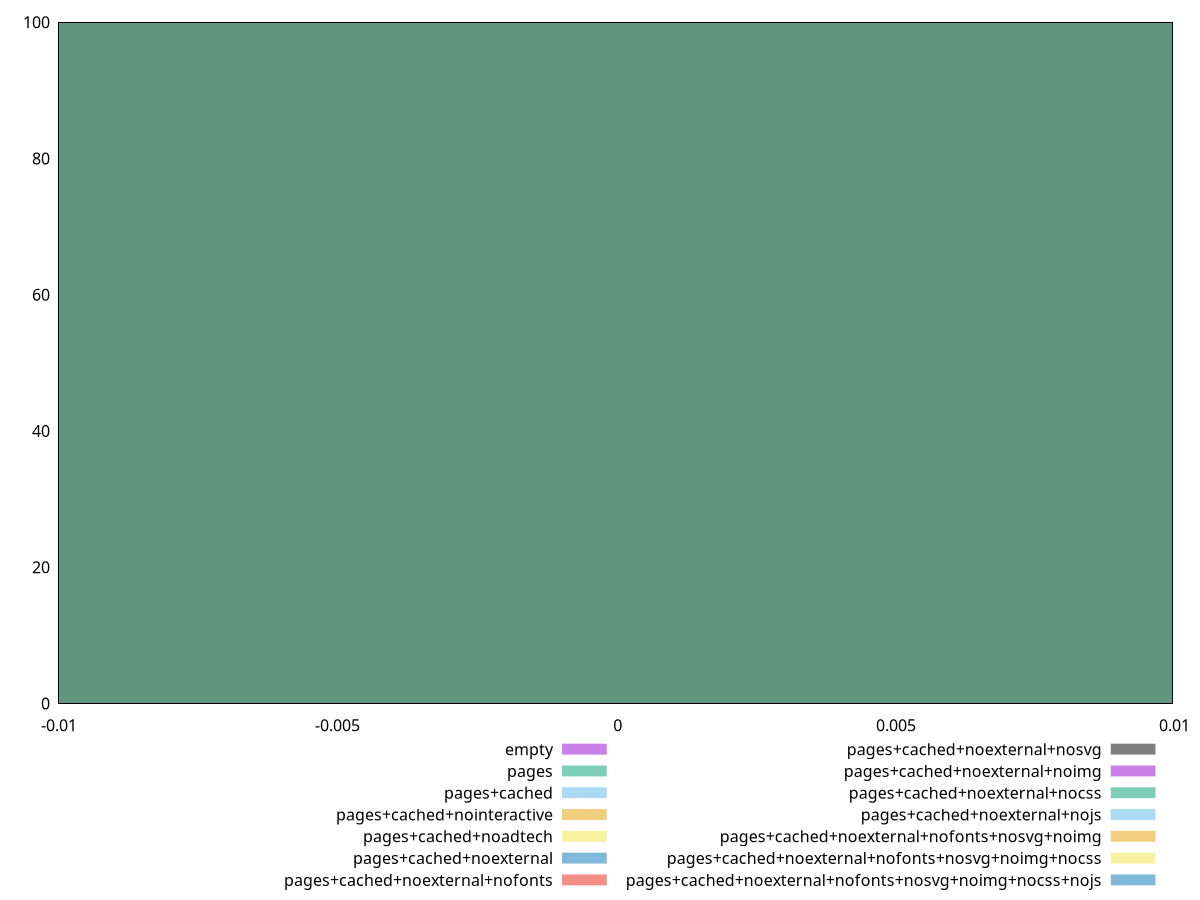 reset

$empty <<EOF
0 100
EOF

$pages <<EOF
0 100
EOF

$pagesCached <<EOF
0 100
EOF

$pagesCachedNointeractive <<EOF
0 100
EOF

$pagesCachedNoadtech <<EOF
0 100
EOF

$pagesCachedNoexternal <<EOF
0 100
EOF

$pagesCachedNoexternalNofonts <<EOF
0 100
EOF

$pagesCachedNoexternalNosvg <<EOF
0 100
EOF

$pagesCachedNoexternalNoimg <<EOF
0 100
EOF

$pagesCachedNoexternalNocss <<EOF
0 100
EOF

$pagesCachedNoexternalNojs <<EOF
0 100
EOF

$pagesCachedNoexternalNofontsNosvgNoimg <<EOF
0 100
EOF

$pagesCachedNoexternalNofontsNosvgNoimgNocss <<EOF
0 100
EOF

$pagesCachedNoexternalNofontsNosvgNoimgNocssNojs <<EOF
0 100
EOF

set key outside below
set boxwidth 0.1
set xrange [-0.01:0.01]
set yrange [0:100]
set style fill transparent solid 0.5 noborder
set terminal svg size 640, 620 enhanced background rgb 'white'
set output "report_00007_2020-12-11T15:55:29.892Z/uses-optimized-images/comparison/histogram/all_raw.svg"

plot $empty title "empty" with boxes, \
     $pages title "pages" with boxes, \
     $pagesCached title "pages+cached" with boxes, \
     $pagesCachedNointeractive title "pages+cached+nointeractive" with boxes, \
     $pagesCachedNoadtech title "pages+cached+noadtech" with boxes, \
     $pagesCachedNoexternal title "pages+cached+noexternal" with boxes, \
     $pagesCachedNoexternalNofonts title "pages+cached+noexternal+nofonts" with boxes, \
     $pagesCachedNoexternalNosvg title "pages+cached+noexternal+nosvg" with boxes, \
     $pagesCachedNoexternalNoimg title "pages+cached+noexternal+noimg" with boxes, \
     $pagesCachedNoexternalNocss title "pages+cached+noexternal+nocss" with boxes, \
     $pagesCachedNoexternalNojs title "pages+cached+noexternal+nojs" with boxes, \
     $pagesCachedNoexternalNofontsNosvgNoimg title "pages+cached+noexternal+nofonts+nosvg+noimg" with boxes, \
     $pagesCachedNoexternalNofontsNosvgNoimgNocss title "pages+cached+noexternal+nofonts+nosvg+noimg+nocss" with boxes, \
     $pagesCachedNoexternalNofontsNosvgNoimgNocssNojs title "pages+cached+noexternal+nofonts+nosvg+noimg+nocss+nojs" with boxes

reset
